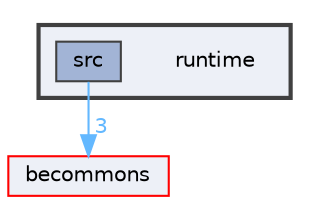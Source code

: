 digraph "runtime"
{
 // LATEX_PDF_SIZE
  bgcolor="transparent";
  edge [fontname=Helvetica,fontsize=10,labelfontname=Helvetica,labelfontsize=10];
  node [fontname=Helvetica,fontsize=10,shape=box,height=0.2,width=0.4];
  compound=true
  subgraph clusterdir_cb031e414f281a658b23dddb30bb9d2c {
    graph [ bgcolor="#edf0f7", pencolor="grey25", label="", fontname=Helvetica,fontsize=10 style="filled,bold", URL="dir_cb031e414f281a658b23dddb30bb9d2c.html",tooltip=""]
    dir_cb031e414f281a658b23dddb30bb9d2c [shape=plaintext, label="runtime"];
  dir_c2826f37176a201ceba37bdee7e7215a [label="src", fillcolor="#a2b4d6", color="grey25", style="filled", URL="dir_c2826f37176a201ceba37bdee7e7215a.html",tooltip=""];
  }
  dir_0394786a11e0dfde3dca27fdccf84bfd [label="becommons", fillcolor="#edf0f7", color="red", style="filled", URL="dir_0394786a11e0dfde3dca27fdccf84bfd.html",tooltip=""];
  dir_c2826f37176a201ceba37bdee7e7215a->dir_0394786a11e0dfde3dca27fdccf84bfd [headlabel="3", labeldistance=1.5 headhref="dir_000026_000004.html" href="dir_000026_000004.html" color="steelblue1" fontcolor="steelblue1"];
}
